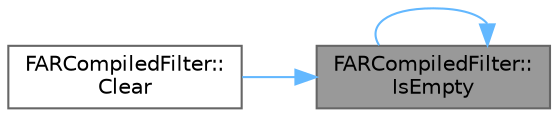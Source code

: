 digraph "FARCompiledFilter::IsEmpty"
{
 // INTERACTIVE_SVG=YES
 // LATEX_PDF_SIZE
  bgcolor="transparent";
  edge [fontname=Helvetica,fontsize=10,labelfontname=Helvetica,labelfontsize=10];
  node [fontname=Helvetica,fontsize=10,shape=box,height=0.2,width=0.4];
  rankdir="RL";
  Node1 [id="Node000001",label="FARCompiledFilter::\lIsEmpty",height=0.2,width=0.4,color="gray40", fillcolor="grey60", style="filled", fontcolor="black",tooltip="Returns true if this filter has no entries."];
  Node1 -> Node2 [id="edge1_Node000001_Node000002",dir="back",color="steelblue1",style="solid",tooltip=" "];
  Node2 [id="Node000002",label="FARCompiledFilter::\lClear",height=0.2,width=0.4,color="grey40", fillcolor="white", style="filled",URL="$d7/d6e/structFARCompiledFilter.html#a807e4f22e9481939c42999e8876bbb6b",tooltip="Clears this filter of all entries."];
  Node1 -> Node1 [id="edge2_Node000001_Node000001",dir="back",color="steelblue1",style="solid",tooltip=" "];
}
